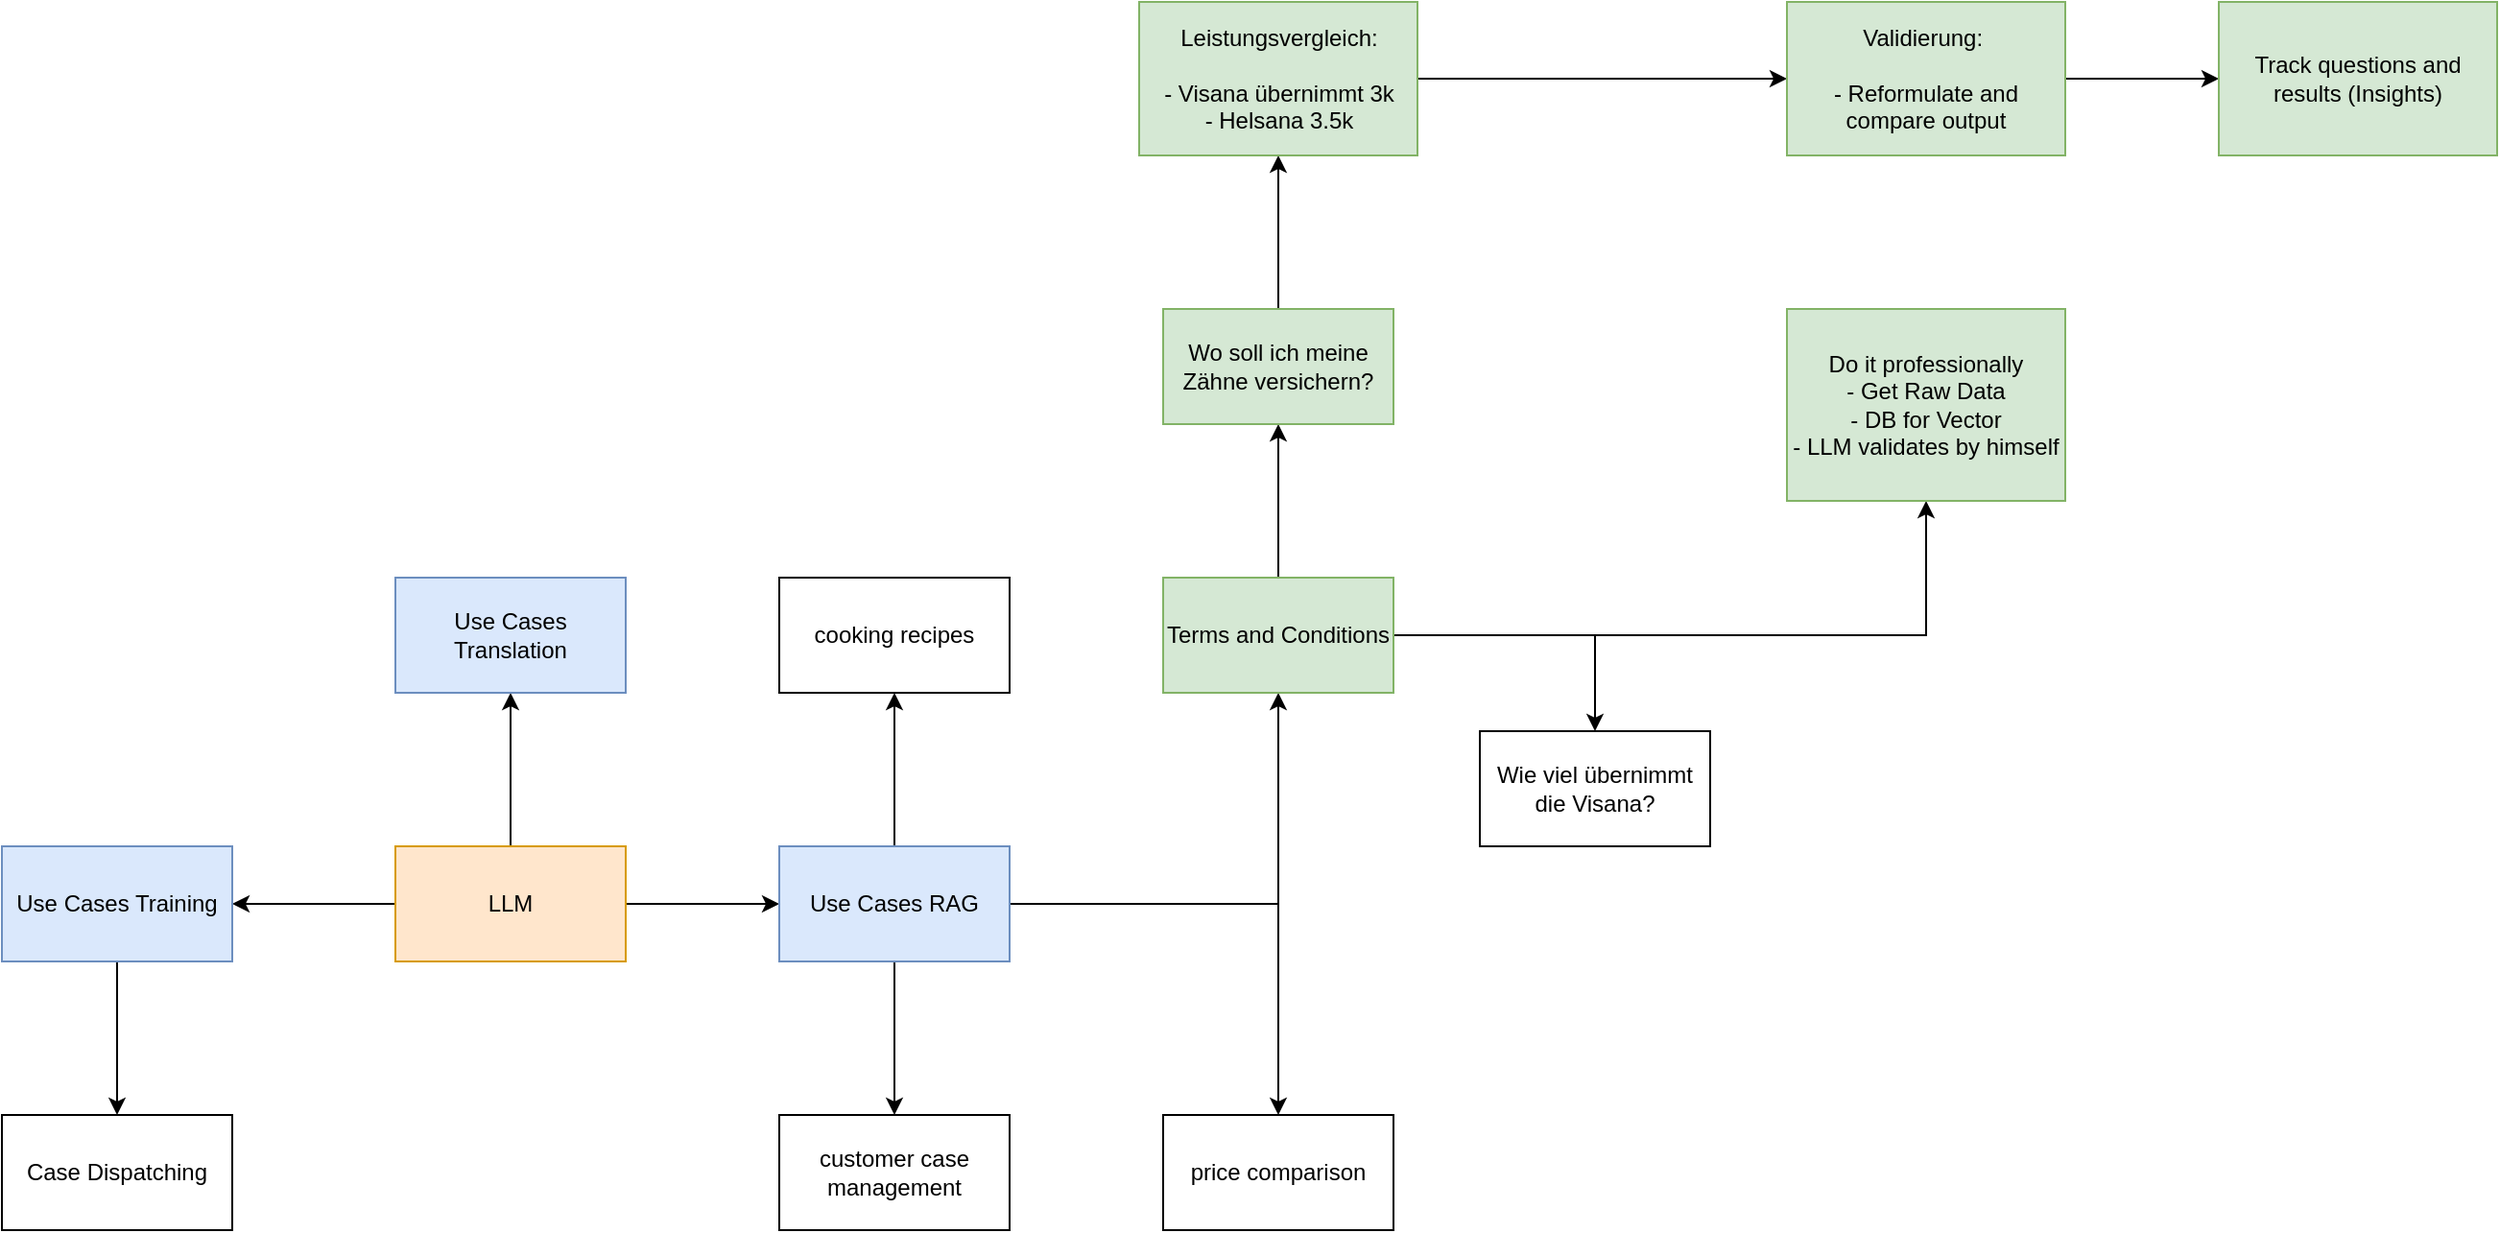 <mxfile version="22.1.22" type="embed" pages="3">
  <diagram id="XGcU5-N_YiSxcfZuJ0WB" name="Idea">
    <mxGraphModel dx="790" dy="1613" grid="1" gridSize="10" guides="1" tooltips="1" connect="1" arrows="1" fold="1" page="1" pageScale="1" pageWidth="850" pageHeight="1100" math="0" shadow="0">
      <root>
        <mxCell id="0" />
        <mxCell id="1" parent="0" />
        <mxCell id="4" value="" style="edgeStyle=orthogonalEdgeStyle;rounded=0;orthogonalLoop=1;jettySize=auto;html=1;" edge="1" parent="1" source="2" target="3">
          <mxGeometry relative="1" as="geometry" />
        </mxCell>
        <mxCell id="16" value="" style="edgeStyle=orthogonalEdgeStyle;rounded=0;orthogonalLoop=1;jettySize=auto;html=1;entryX=1;entryY=0.5;entryDx=0;entryDy=0;" edge="1" parent="1" source="2" target="17">
          <mxGeometry relative="1" as="geometry">
            <mxPoint x="285" y="310" as="targetPoint" />
          </mxGeometry>
        </mxCell>
        <mxCell id="22" value="" style="edgeStyle=orthogonalEdgeStyle;rounded=0;orthogonalLoop=1;jettySize=auto;html=1;" edge="1" parent="1" source="2" target="21">
          <mxGeometry relative="1" as="geometry" />
        </mxCell>
        <mxCell id="2" value="LLM" style="rounded=0;whiteSpace=wrap;html=1;fillColor=#ffe6cc;strokeColor=#d79b00;" vertex="1" parent="1">
          <mxGeometry x="365" y="280" width="120" height="60" as="geometry" />
        </mxCell>
        <mxCell id="6" value="" style="edgeStyle=orthogonalEdgeStyle;rounded=0;orthogonalLoop=1;jettySize=auto;html=1;" edge="1" parent="1" source="3" target="5">
          <mxGeometry relative="1" as="geometry" />
        </mxCell>
        <mxCell id="8" value="" style="edgeStyle=orthogonalEdgeStyle;rounded=0;orthogonalLoop=1;jettySize=auto;html=1;" edge="1" parent="1" source="3" target="7">
          <mxGeometry relative="1" as="geometry" />
        </mxCell>
        <mxCell id="12" value="" style="edgeStyle=orthogonalEdgeStyle;rounded=0;orthogonalLoop=1;jettySize=auto;html=1;entryX=0.5;entryY=1;entryDx=0;entryDy=0;" edge="1" parent="1" source="3" target="11">
          <mxGeometry relative="1" as="geometry">
            <mxPoint x="790" y="380" as="targetPoint" />
          </mxGeometry>
        </mxCell>
        <mxCell id="26" value="" style="edgeStyle=orthogonalEdgeStyle;rounded=0;orthogonalLoop=1;jettySize=auto;html=1;entryX=0.5;entryY=0;entryDx=0;entryDy=0;" edge="1" parent="1" source="3" target="27">
          <mxGeometry relative="1" as="geometry">
            <mxPoint x="824.966" y="420" as="targetPoint" />
          </mxGeometry>
        </mxCell>
        <mxCell id="3" value="Use Cases RAG" style="rounded=0;whiteSpace=wrap;html=1;fillColor=#dae8fc;strokeColor=#6c8ebf;" vertex="1" parent="1">
          <mxGeometry x="565" y="280" width="120" height="60" as="geometry" />
        </mxCell>
        <mxCell id="5" value="customer case management" style="rounded=0;whiteSpace=wrap;html=1;" vertex="1" parent="1">
          <mxGeometry x="565" y="420" width="120" height="60" as="geometry" />
        </mxCell>
        <mxCell id="7" value="cooking recipes" style="rounded=0;whiteSpace=wrap;html=1;" vertex="1" parent="1">
          <mxGeometry x="565" y="140" width="120" height="60" as="geometry" />
        </mxCell>
        <mxCell id="24" value="" style="edgeStyle=orthogonalEdgeStyle;rounded=0;orthogonalLoop=1;jettySize=auto;html=1;" edge="1" parent="1" source="11" target="23">
          <mxGeometry relative="1" as="geometry" />
        </mxCell>
        <mxCell id="29" value="" style="edgeStyle=orthogonalEdgeStyle;rounded=0;orthogonalLoop=1;jettySize=auto;html=1;" edge="1" parent="1" source="11" target="28">
          <mxGeometry relative="1" as="geometry" />
        </mxCell>
        <mxCell id="31" style="edgeStyle=orthogonalEdgeStyle;rounded=0;orthogonalLoop=1;jettySize=auto;html=1;exitX=1;exitY=0.5;exitDx=0;exitDy=0;entryX=0.5;entryY=0;entryDx=0;entryDy=0;" edge="1" parent="1" source="11" target="30">
          <mxGeometry relative="1" as="geometry" />
        </mxCell>
        <mxCell id="11" value="Terms and Conditions" style="rounded=0;whiteSpace=wrap;html=1;fillColor=#d5e8d4;strokeColor=#82b366;" vertex="1" parent="1">
          <mxGeometry x="765" y="140" width="120" height="60" as="geometry" />
        </mxCell>
        <mxCell id="20" value="" style="edgeStyle=orthogonalEdgeStyle;rounded=0;orthogonalLoop=1;jettySize=auto;html=1;" edge="1" parent="1" source="17" target="19">
          <mxGeometry relative="1" as="geometry" />
        </mxCell>
        <mxCell id="17" value="Use Cases Training" style="rounded=0;whiteSpace=wrap;html=1;fillColor=#dae8fc;strokeColor=#6c8ebf;" vertex="1" parent="1">
          <mxGeometry x="160" y="280" width="120" height="60" as="geometry" />
        </mxCell>
        <mxCell id="19" value="Case Dispatching" style="rounded=0;whiteSpace=wrap;html=1;" vertex="1" parent="1">
          <mxGeometry x="160" y="420" width="120" height="60" as="geometry" />
        </mxCell>
        <mxCell id="21" value="Use Cases Translation" style="rounded=0;whiteSpace=wrap;html=1;fillColor=#dae8fc;strokeColor=#6c8ebf;" vertex="1" parent="1">
          <mxGeometry x="365" y="140" width="120" height="60" as="geometry" />
        </mxCell>
        <mxCell id="23" value="Do it professionally&lt;br&gt;- Get Raw Data&lt;br&gt;- DB for Vector&lt;br&gt;- LLM validates by himself" style="rounded=0;whiteSpace=wrap;html=1;fillColor=#d5e8d4;strokeColor=#82b366;" vertex="1" parent="1">
          <mxGeometry x="1090" width="145" height="100" as="geometry" />
        </mxCell>
        <mxCell id="27" value="price comparison" style="rounded=0;whiteSpace=wrap;html=1;" vertex="1" parent="1">
          <mxGeometry x="765" y="420" width="120" height="60" as="geometry" />
        </mxCell>
        <mxCell id="33" value="" style="edgeStyle=orthogonalEdgeStyle;rounded=0;orthogonalLoop=1;jettySize=auto;html=1;" edge="1" parent="1" source="28" target="32">
          <mxGeometry relative="1" as="geometry" />
        </mxCell>
        <mxCell id="28" value="Wo soll ich meine Zähne versichern?" style="rounded=0;whiteSpace=wrap;html=1;fillColor=#d5e8d4;strokeColor=#82b366;" vertex="1" parent="1">
          <mxGeometry x="765" width="120" height="60" as="geometry" />
        </mxCell>
        <mxCell id="30" value="Wie viel übernimmt die Visana?" style="rounded=0;whiteSpace=wrap;html=1;" vertex="1" parent="1">
          <mxGeometry x="930" y="220" width="120" height="60" as="geometry" />
        </mxCell>
        <mxCell id="35" value="" style="edgeStyle=orthogonalEdgeStyle;rounded=0;orthogonalLoop=1;jettySize=auto;html=1;" edge="1" parent="1" source="32" target="34">
          <mxGeometry relative="1" as="geometry" />
        </mxCell>
        <mxCell id="32" value="Leistungsvergleich:&lt;br&gt;&lt;br&gt;- Visana übernimmt 3k&lt;br&gt;- Helsana 3.5k" style="rounded=0;whiteSpace=wrap;html=1;fillColor=#d5e8d4;strokeColor=#82b366;" vertex="1" parent="1">
          <mxGeometry x="752.5" y="-160" width="145" height="80" as="geometry" />
        </mxCell>
        <mxCell id="udRZpOPHPjY6Q6l44HO3-36" value="" style="edgeStyle=orthogonalEdgeStyle;rounded=0;orthogonalLoop=1;jettySize=auto;html=1;" edge="1" parent="1" source="34" target="udRZpOPHPjY6Q6l44HO3-35">
          <mxGeometry relative="1" as="geometry" />
        </mxCell>
        <mxCell id="34" value="Validierung:&amp;nbsp;&lt;br&gt;&lt;br&gt;- Reformulate and compare output" style="rounded=0;whiteSpace=wrap;html=1;fillColor=#d5e8d4;strokeColor=#82b366;" vertex="1" parent="1">
          <mxGeometry x="1090" y="-160" width="145" height="80" as="geometry" />
        </mxCell>
        <mxCell id="udRZpOPHPjY6Q6l44HO3-35" value="Track questions and results (Insights)" style="rounded=0;whiteSpace=wrap;html=1;fillColor=#d5e8d4;strokeColor=#82b366;" vertex="1" parent="1">
          <mxGeometry x="1315" y="-160" width="145" height="80" as="geometry" />
        </mxCell>
      </root>
    </mxGraphModel>
  </diagram>
  <diagram id="-GKdbXch_za30dxXo-Vu" name="Architecture">
    <mxGraphModel dx="948" dy="615" grid="1" gridSize="10" guides="1" tooltips="1" connect="1" arrows="1" fold="1" page="1" pageScale="1" pageWidth="850" pageHeight="1100" math="0" shadow="0">
      <root>
        <mxCell id="0" />
        <mxCell id="1" parent="0" />
        <mxCell id="NM-GDjzohoR6EBJCUad8-3" value="" style="edgeStyle=orthogonalEdgeStyle;rounded=0;orthogonalLoop=1;jettySize=auto;html=1;" edge="1" parent="1" source="NM-GDjzohoR6EBJCUad8-1" target="NM-GDjzohoR6EBJCUad8-2">
          <mxGeometry relative="1" as="geometry" />
        </mxCell>
        <mxCell id="NM-GDjzohoR6EBJCUad8-7" value="" style="edgeStyle=orthogonalEdgeStyle;rounded=0;orthogonalLoop=1;jettySize=auto;html=1;" edge="1" parent="1" source="NM-GDjzohoR6EBJCUad8-1" target="NM-GDjzohoR6EBJCUad8-6">
          <mxGeometry relative="1" as="geometry" />
        </mxCell>
        <mxCell id="NM-GDjzohoR6EBJCUad8-9" value="" style="edgeStyle=orthogonalEdgeStyle;rounded=0;orthogonalLoop=1;jettySize=auto;html=1;" edge="1" parent="1" source="NM-GDjzohoR6EBJCUad8-1" target="NM-GDjzohoR6EBJCUad8-8">
          <mxGeometry relative="1" as="geometry" />
        </mxCell>
        <mxCell id="NM-GDjzohoR6EBJCUad8-11" value="" style="edgeStyle=orthogonalEdgeStyle;rounded=0;orthogonalLoop=1;jettySize=auto;html=1;" edge="1" parent="1" source="NM-GDjzohoR6EBJCUad8-1" target="NM-GDjzohoR6EBJCUad8-10">
          <mxGeometry relative="1" as="geometry" />
        </mxCell>
        <mxCell id="NM-GDjzohoR6EBJCUad8-1" value="Architecture" style="rounded=0;whiteSpace=wrap;html=1;" vertex="1" parent="1">
          <mxGeometry x="380" y="290" width="120" height="60" as="geometry" />
        </mxCell>
        <mxCell id="NM-GDjzohoR6EBJCUad8-5" value="" style="edgeStyle=orthogonalEdgeStyle;rounded=0;orthogonalLoop=1;jettySize=auto;html=1;" edge="1" parent="1" source="NM-GDjzohoR6EBJCUad8-2" target="NM-GDjzohoR6EBJCUad8-4">
          <mxGeometry relative="1" as="geometry" />
        </mxCell>
        <mxCell id="NM-GDjzohoR6EBJCUad8-2" value="Save Embeddings" style="rounded=0;whiteSpace=wrap;html=1;" vertex="1" parent="1">
          <mxGeometry x="580" y="290" width="120" height="60" as="geometry" />
        </mxCell>
        <mxCell id="NM-GDjzohoR6EBJCUad8-4" value="Chroma Vector DB" style="rounded=0;whiteSpace=wrap;html=1;" vertex="1" parent="1">
          <mxGeometry x="780" y="290" width="120" height="60" as="geometry" />
        </mxCell>
        <mxCell id="NM-GDjzohoR6EBJCUad8-6" value="Input are PDFs" style="rounded=0;whiteSpace=wrap;html=1;" vertex="1" parent="1">
          <mxGeometry x="180" y="290" width="120" height="60" as="geometry" />
        </mxCell>
        <mxCell id="NM-GDjzohoR6EBJCUad8-8" value="Git Repo" style="rounded=0;whiteSpace=wrap;html=1;" vertex="1" parent="1">
          <mxGeometry x="380" y="150" width="120" height="60" as="geometry" />
        </mxCell>
        <mxCell id="NM-GDjzohoR6EBJCUad8-10" value="Python" style="rounded=0;whiteSpace=wrap;html=1;" vertex="1" parent="1">
          <mxGeometry x="380" y="430" width="120" height="60" as="geometry" />
        </mxCell>
      </root>
    </mxGraphModel>
  </diagram>
  <diagram id="Ae6PgNGVXrj4DY2SsLO9" name="Process">
    <mxGraphModel dx="948" dy="615" grid="1" gridSize="10" guides="1" tooltips="1" connect="1" arrows="1" fold="1" page="1" pageScale="1" pageWidth="850" pageHeight="1100" math="0" shadow="0">
      <root>
        <mxCell id="0" />
        <mxCell id="1" parent="0" />
        <mxCell id="KyEalFoIpqXWcin-aSM0-3" value="" style="edgeStyle=orthogonalEdgeStyle;rounded=0;orthogonalLoop=1;jettySize=auto;html=1;" edge="1" parent="1" source="KyEalFoIpqXWcin-aSM0-1" target="KyEalFoIpqXWcin-aSM0-2">
          <mxGeometry relative="1" as="geometry" />
        </mxCell>
        <mxCell id="KyEalFoIpqXWcin-aSM0-1" value="" style="ellipse;whiteSpace=wrap;html=1;" vertex="1" parent="1">
          <mxGeometry x="80" y="280" width="120" height="80" as="geometry" />
        </mxCell>
        <mxCell id="KyEalFoIpqXWcin-aSM0-2" value="Define insurances PDFs" style="whiteSpace=wrap;html=1;" vertex="1" parent="1">
          <mxGeometry x="280" y="290" width="120" height="60" as="geometry" />
        </mxCell>
      </root>
    </mxGraphModel>
  </diagram>
</mxfile>
